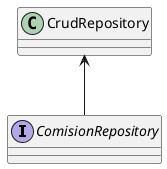 @startuml ComisionRepository
interface ComisionRepository {
}
CrudRepository <-- ComisionRepository
@enduml